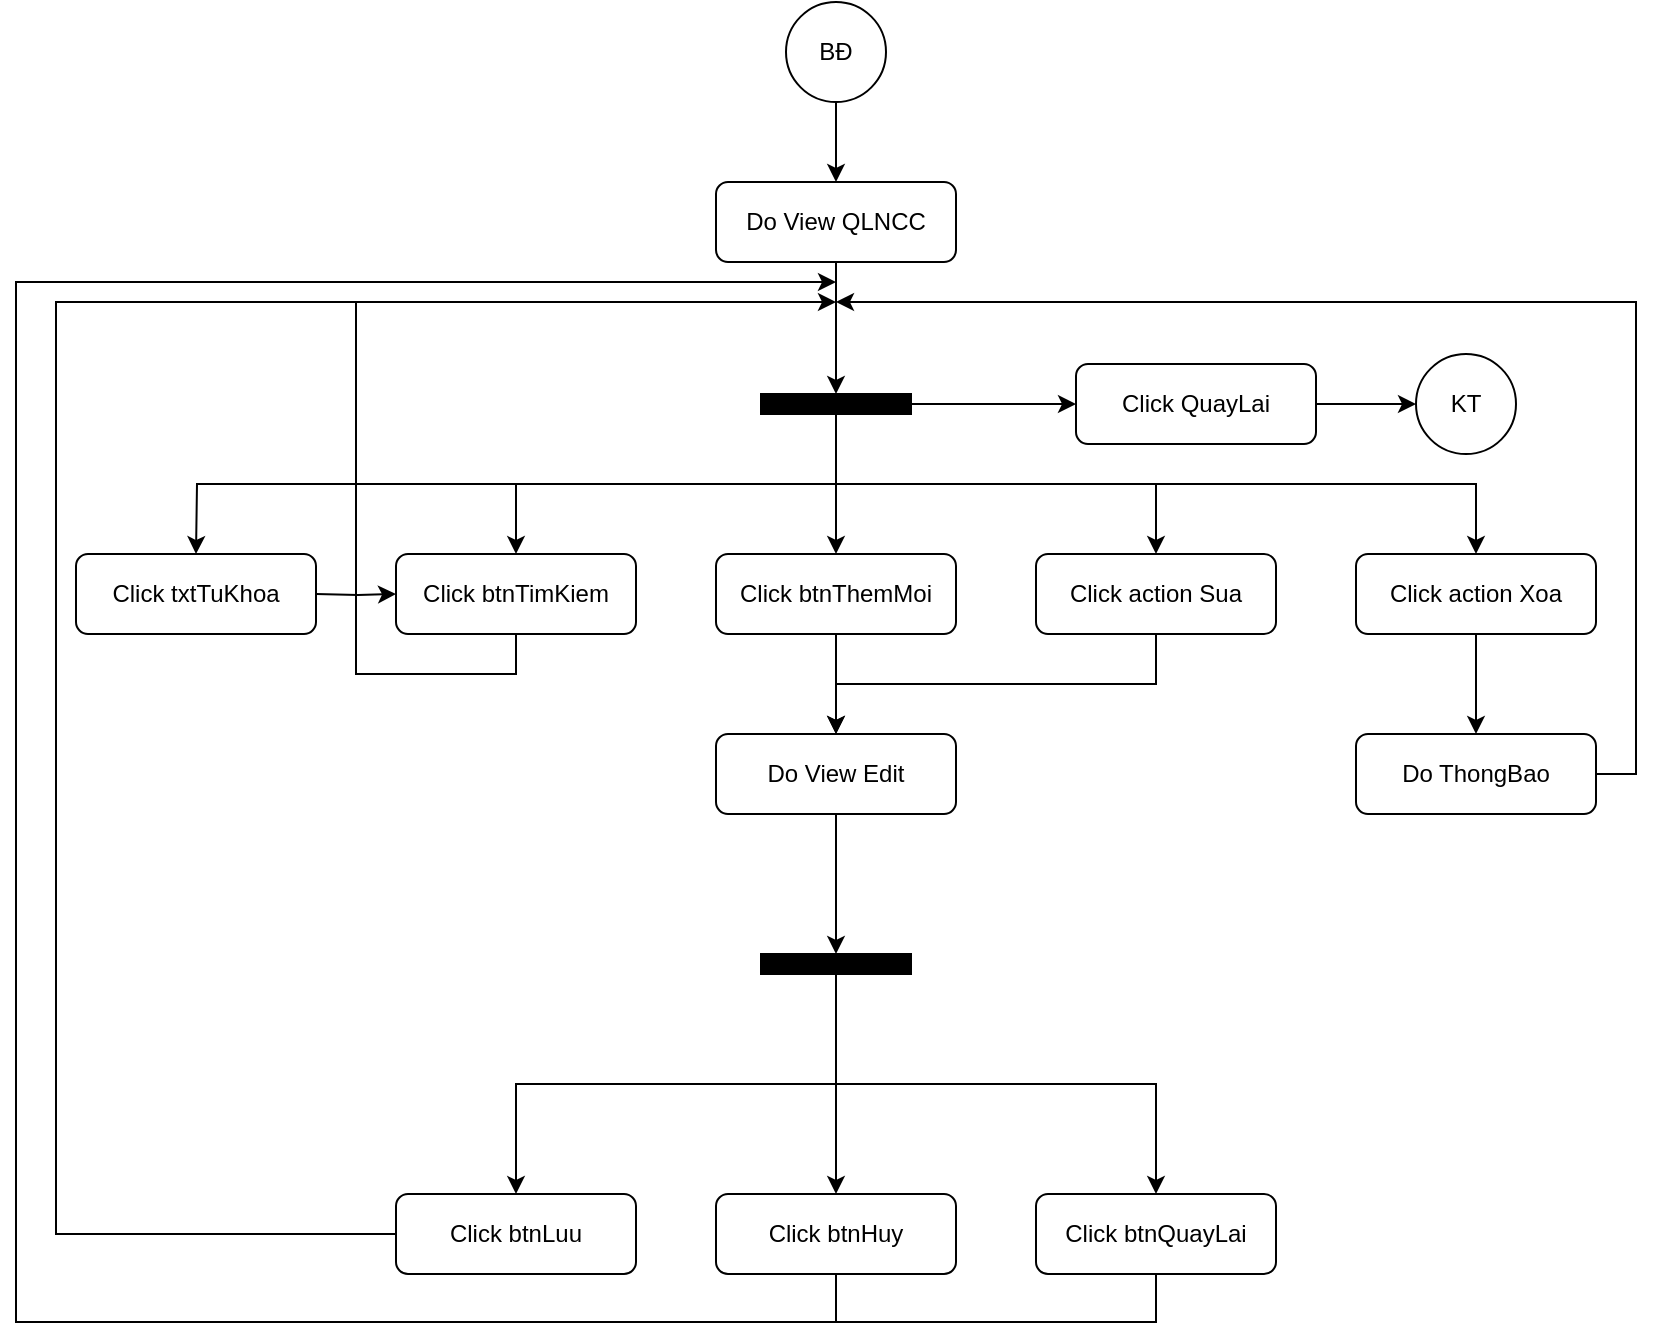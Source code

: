 <mxfile version="13.1.3" type="device"><diagram id="BWy5wF06VE86GlMX8iks" name="Page-1"><mxGraphModel dx="1038" dy="545" grid="1" gridSize="10" guides="1" tooltips="1" connect="1" arrows="1" fold="1" page="1" pageScale="1" pageWidth="827" pageHeight="1169" math="0" shadow="0"><root><mxCell id="0"/><mxCell id="1" parent="0"/><mxCell id="XuZdSwEc6sUMQ1WxYWwh-4" style="edgeStyle=orthogonalEdgeStyle;rounded=0;orthogonalLoop=1;jettySize=auto;html=1;exitX=0.5;exitY=1;exitDx=0;exitDy=0;entryX=0.5;entryY=0;entryDx=0;entryDy=0;" parent="1" source="XuZdSwEc6sUMQ1WxYWwh-1" target="XuZdSwEc6sUMQ1WxYWwh-2" edge="1"><mxGeometry relative="1" as="geometry"/></mxCell><mxCell id="XuZdSwEc6sUMQ1WxYWwh-1" value="BĐ" style="ellipse;whiteSpace=wrap;html=1;aspect=fixed;" parent="1" vertex="1"><mxGeometry x="395" y="70" width="50" height="50" as="geometry"/></mxCell><mxCell id="XuZdSwEc6sUMQ1WxYWwh-5" style="edgeStyle=orthogonalEdgeStyle;rounded=0;orthogonalLoop=1;jettySize=auto;html=1;exitX=0.5;exitY=1;exitDx=0;exitDy=0;entryX=0.5;entryY=0;entryDx=0;entryDy=0;" parent="1" source="XuZdSwEc6sUMQ1WxYWwh-2" target="XuZdSwEc6sUMQ1WxYWwh-3" edge="1"><mxGeometry relative="1" as="geometry"/></mxCell><mxCell id="XuZdSwEc6sUMQ1WxYWwh-2" value="Do View QLNCC" style="rounded=1;whiteSpace=wrap;html=1;" parent="1" vertex="1"><mxGeometry x="360" y="160" width="120" height="40" as="geometry"/></mxCell><mxCell id="XuZdSwEc6sUMQ1WxYWwh-11" style="edgeStyle=orthogonalEdgeStyle;rounded=0;orthogonalLoop=1;jettySize=auto;html=1;exitX=0.5;exitY=1;exitDx=0;exitDy=0;entryX=0.5;entryY=0;entryDx=0;entryDy=0;" parent="1" source="XuZdSwEc6sUMQ1WxYWwh-3" edge="1"><mxGeometry relative="1" as="geometry"><mxPoint x="100" y="346" as="targetPoint"/></mxGeometry></mxCell><mxCell id="XuZdSwEc6sUMQ1WxYWwh-12" style="edgeStyle=orthogonalEdgeStyle;rounded=0;orthogonalLoop=1;jettySize=auto;html=1;exitX=0.5;exitY=1;exitDx=0;exitDy=0;entryX=0.5;entryY=0;entryDx=0;entryDy=0;" parent="1" source="XuZdSwEc6sUMQ1WxYWwh-3" target="XuZdSwEc6sUMQ1WxYWwh-7" edge="1"><mxGeometry relative="1" as="geometry"/></mxCell><mxCell id="XuZdSwEc6sUMQ1WxYWwh-13" style="edgeStyle=orthogonalEdgeStyle;rounded=0;orthogonalLoop=1;jettySize=auto;html=1;exitX=0.5;exitY=1;exitDx=0;exitDy=0;entryX=0.5;entryY=0;entryDx=0;entryDy=0;" parent="1" source="XuZdSwEc6sUMQ1WxYWwh-3" target="XuZdSwEc6sUMQ1WxYWwh-8" edge="1"><mxGeometry relative="1" as="geometry"/></mxCell><mxCell id="XuZdSwEc6sUMQ1WxYWwh-14" style="edgeStyle=orthogonalEdgeStyle;rounded=0;orthogonalLoop=1;jettySize=auto;html=1;exitX=0.5;exitY=1;exitDx=0;exitDy=0;entryX=0.5;entryY=0;entryDx=0;entryDy=0;" parent="1" source="XuZdSwEc6sUMQ1WxYWwh-3" target="XuZdSwEc6sUMQ1WxYWwh-9" edge="1"><mxGeometry relative="1" as="geometry"/></mxCell><mxCell id="XuZdSwEc6sUMQ1WxYWwh-15" style="edgeStyle=orthogonalEdgeStyle;rounded=0;orthogonalLoop=1;jettySize=auto;html=1;exitX=0.5;exitY=1;exitDx=0;exitDy=0;entryX=0.5;entryY=0;entryDx=0;entryDy=0;" parent="1" source="XuZdSwEc6sUMQ1WxYWwh-3" target="XuZdSwEc6sUMQ1WxYWwh-10" edge="1"><mxGeometry relative="1" as="geometry"/></mxCell><mxCell id="UuQnw4zc6sxgWy0hn6ar-2" style="edgeStyle=orthogonalEdgeStyle;rounded=0;orthogonalLoop=1;jettySize=auto;html=1;exitX=1;exitY=0.5;exitDx=0;exitDy=0;" edge="1" parent="1" source="XuZdSwEc6sUMQ1WxYWwh-3" target="UuQnw4zc6sxgWy0hn6ar-1"><mxGeometry relative="1" as="geometry"/></mxCell><mxCell id="XuZdSwEc6sUMQ1WxYWwh-3" value="" style="rounded=0;whiteSpace=wrap;html=1;fillColor=#000000;" parent="1" vertex="1"><mxGeometry x="382.5" y="266" width="75" height="10" as="geometry"/></mxCell><mxCell id="XuZdSwEc6sUMQ1WxYWwh-31" style="edgeStyle=orthogonalEdgeStyle;rounded=0;orthogonalLoop=1;jettySize=auto;html=1;exitX=1;exitY=0.5;exitDx=0;exitDy=0;entryX=0;entryY=0.5;entryDx=0;entryDy=0;" parent="1" target="XuZdSwEc6sUMQ1WxYWwh-7" edge="1"><mxGeometry relative="1" as="geometry"><mxPoint x="160" y="366" as="sourcePoint"/></mxGeometry></mxCell><mxCell id="XuZdSwEc6sUMQ1WxYWwh-6" value="Click txtTuKhoa" style="rounded=1;whiteSpace=wrap;html=1;" parent="1" vertex="1"><mxGeometry x="40" y="346" width="120" height="40" as="geometry"/></mxCell><mxCell id="XuZdSwEc6sUMQ1WxYWwh-40" style="edgeStyle=orthogonalEdgeStyle;rounded=0;orthogonalLoop=1;jettySize=auto;html=1;exitX=0.5;exitY=1;exitDx=0;exitDy=0;endArrow=none;endFill=0;" parent="1" source="XuZdSwEc6sUMQ1WxYWwh-7" edge="1"><mxGeometry relative="1" as="geometry"><mxPoint x="180" y="220" as="targetPoint"/></mxGeometry></mxCell><mxCell id="XuZdSwEc6sUMQ1WxYWwh-7" value="Click btnTimKiem" style="rounded=1;whiteSpace=wrap;html=1;" parent="1" vertex="1"><mxGeometry x="200" y="346" width="120" height="40" as="geometry"/></mxCell><mxCell id="XuZdSwEc6sUMQ1WxYWwh-18" style="edgeStyle=orthogonalEdgeStyle;rounded=0;orthogonalLoop=1;jettySize=auto;html=1;exitX=0.5;exitY=1;exitDx=0;exitDy=0;" parent="1" source="XuZdSwEc6sUMQ1WxYWwh-8" target="XuZdSwEc6sUMQ1WxYWwh-17" edge="1"><mxGeometry relative="1" as="geometry"/></mxCell><mxCell id="XuZdSwEc6sUMQ1WxYWwh-8" value="Click btnThemMoi" style="rounded=1;whiteSpace=wrap;html=1;" parent="1" vertex="1"><mxGeometry x="360" y="346" width="120" height="40" as="geometry"/></mxCell><mxCell id="XuZdSwEc6sUMQ1WxYWwh-19" style="edgeStyle=orthogonalEdgeStyle;rounded=0;orthogonalLoop=1;jettySize=auto;html=1;exitX=0.5;exitY=1;exitDx=0;exitDy=0;entryX=0.5;entryY=0;entryDx=0;entryDy=0;" parent="1" source="XuZdSwEc6sUMQ1WxYWwh-9" target="XuZdSwEc6sUMQ1WxYWwh-17" edge="1"><mxGeometry relative="1" as="geometry"/></mxCell><mxCell id="XuZdSwEc6sUMQ1WxYWwh-9" value="Click action Sua" style="rounded=1;whiteSpace=wrap;html=1;" parent="1" vertex="1"><mxGeometry x="520" y="346" width="120" height="40" as="geometry"/></mxCell><mxCell id="XuZdSwEc6sUMQ1WxYWwh-21" style="edgeStyle=orthogonalEdgeStyle;rounded=0;orthogonalLoop=1;jettySize=auto;html=1;exitX=0.5;exitY=1;exitDx=0;exitDy=0;" parent="1" source="XuZdSwEc6sUMQ1WxYWwh-10" target="XuZdSwEc6sUMQ1WxYWwh-20" edge="1"><mxGeometry relative="1" as="geometry"/></mxCell><mxCell id="XuZdSwEc6sUMQ1WxYWwh-10" value="Click action Xoa" style="rounded=1;whiteSpace=wrap;html=1;" parent="1" vertex="1"><mxGeometry x="680" y="346" width="120" height="40" as="geometry"/></mxCell><mxCell id="XuZdSwEc6sUMQ1WxYWwh-28" style="edgeStyle=orthogonalEdgeStyle;rounded=0;orthogonalLoop=1;jettySize=auto;html=1;exitX=0.5;exitY=1;exitDx=0;exitDy=0;entryX=0.5;entryY=0;entryDx=0;entryDy=0;" parent="1" source="XuZdSwEc6sUMQ1WxYWwh-16" target="XuZdSwEc6sUMQ1WxYWwh-24" edge="1"><mxGeometry relative="1" as="geometry"/></mxCell><mxCell id="XuZdSwEc6sUMQ1WxYWwh-29" style="edgeStyle=orthogonalEdgeStyle;rounded=0;orthogonalLoop=1;jettySize=auto;html=1;exitX=0.5;exitY=1;exitDx=0;exitDy=0;" parent="1" source="XuZdSwEc6sUMQ1WxYWwh-16" target="XuZdSwEc6sUMQ1WxYWwh-25" edge="1"><mxGeometry relative="1" as="geometry"/></mxCell><mxCell id="XuZdSwEc6sUMQ1WxYWwh-30" style="edgeStyle=orthogonalEdgeStyle;rounded=0;orthogonalLoop=1;jettySize=auto;html=1;exitX=0.5;exitY=1;exitDx=0;exitDy=0;entryX=0.5;entryY=0;entryDx=0;entryDy=0;" parent="1" source="XuZdSwEc6sUMQ1WxYWwh-16" target="XuZdSwEc6sUMQ1WxYWwh-26" edge="1"><mxGeometry relative="1" as="geometry"/></mxCell><mxCell id="XuZdSwEc6sUMQ1WxYWwh-16" value="" style="rounded=0;whiteSpace=wrap;html=1;fillColor=#000000;" parent="1" vertex="1"><mxGeometry x="382.5" y="546" width="75" height="10" as="geometry"/></mxCell><mxCell id="XuZdSwEc6sUMQ1WxYWwh-22" style="edgeStyle=orthogonalEdgeStyle;rounded=0;orthogonalLoop=1;jettySize=auto;html=1;exitX=0.5;exitY=1;exitDx=0;exitDy=0;entryX=0.5;entryY=0;entryDx=0;entryDy=0;" parent="1" source="XuZdSwEc6sUMQ1WxYWwh-17" target="XuZdSwEc6sUMQ1WxYWwh-16" edge="1"><mxGeometry relative="1" as="geometry"/></mxCell><mxCell id="XuZdSwEc6sUMQ1WxYWwh-17" value="Do View Edit" style="rounded=1;whiteSpace=wrap;html=1;" parent="1" vertex="1"><mxGeometry x="360" y="436" width="120" height="40" as="geometry"/></mxCell><mxCell id="XuZdSwEc6sUMQ1WxYWwh-36" style="edgeStyle=orthogonalEdgeStyle;rounded=0;orthogonalLoop=1;jettySize=auto;html=1;exitX=1;exitY=0.5;exitDx=0;exitDy=0;" parent="1" source="XuZdSwEc6sUMQ1WxYWwh-20" edge="1"><mxGeometry relative="1" as="geometry"><mxPoint x="420" y="220" as="targetPoint"/><Array as="points"><mxPoint x="820" y="456"/><mxPoint x="820" y="220"/></Array></mxGeometry></mxCell><mxCell id="XuZdSwEc6sUMQ1WxYWwh-20" value="Do ThongBao" style="rounded=1;whiteSpace=wrap;html=1;" parent="1" vertex="1"><mxGeometry x="680" y="436" width="120" height="40" as="geometry"/></mxCell><mxCell id="XuZdSwEc6sUMQ1WxYWwh-37" style="edgeStyle=orthogonalEdgeStyle;rounded=0;orthogonalLoop=1;jettySize=auto;html=1;exitX=0;exitY=0.5;exitDx=0;exitDy=0;" parent="1" source="XuZdSwEc6sUMQ1WxYWwh-24" edge="1"><mxGeometry relative="1" as="geometry"><mxPoint x="420" y="220" as="targetPoint"/><Array as="points"><mxPoint x="30" y="686"/><mxPoint x="30" y="220"/></Array></mxGeometry></mxCell><mxCell id="XuZdSwEc6sUMQ1WxYWwh-24" value="Click btnLuu" style="rounded=1;whiteSpace=wrap;html=1;" parent="1" vertex="1"><mxGeometry x="200" y="666" width="120" height="40" as="geometry"/></mxCell><mxCell id="XuZdSwEc6sUMQ1WxYWwh-38" style="edgeStyle=orthogonalEdgeStyle;rounded=0;orthogonalLoop=1;jettySize=auto;html=1;exitX=0.5;exitY=1;exitDx=0;exitDy=0;" parent="1" source="XuZdSwEc6sUMQ1WxYWwh-25" edge="1"><mxGeometry relative="1" as="geometry"><mxPoint x="420" y="210" as="targetPoint"/><Array as="points"><mxPoint x="420" y="730"/><mxPoint x="10" y="730"/><mxPoint x="10" y="210"/></Array></mxGeometry></mxCell><mxCell id="XuZdSwEc6sUMQ1WxYWwh-25" value="Click btnHuy" style="rounded=1;whiteSpace=wrap;html=1;" parent="1" vertex="1"><mxGeometry x="360" y="666" width="120" height="40" as="geometry"/></mxCell><mxCell id="XuZdSwEc6sUMQ1WxYWwh-39" style="edgeStyle=orthogonalEdgeStyle;rounded=0;orthogonalLoop=1;jettySize=auto;html=1;exitX=0.5;exitY=1;exitDx=0;exitDy=0;endArrow=none;endFill=0;" parent="1" source="XuZdSwEc6sUMQ1WxYWwh-26" edge="1"><mxGeometry relative="1" as="geometry"><mxPoint x="10" y="540" as="targetPoint"/><Array as="points"><mxPoint x="580" y="730"/><mxPoint x="10" y="730"/></Array></mxGeometry></mxCell><mxCell id="XuZdSwEc6sUMQ1WxYWwh-26" value="Click btnQuayLai" style="rounded=1;whiteSpace=wrap;html=1;" parent="1" vertex="1"><mxGeometry x="520" y="666" width="120" height="40" as="geometry"/></mxCell><mxCell id="UuQnw4zc6sxgWy0hn6ar-4" style="edgeStyle=orthogonalEdgeStyle;rounded=0;orthogonalLoop=1;jettySize=auto;html=1;exitX=1;exitY=0.5;exitDx=0;exitDy=0;entryX=0;entryY=0.5;entryDx=0;entryDy=0;" edge="1" parent="1" source="UuQnw4zc6sxgWy0hn6ar-1" target="UuQnw4zc6sxgWy0hn6ar-3"><mxGeometry relative="1" as="geometry"/></mxCell><mxCell id="UuQnw4zc6sxgWy0hn6ar-1" value="Click QuayLai" style="rounded=1;whiteSpace=wrap;html=1;" vertex="1" parent="1"><mxGeometry x="540" y="251" width="120" height="40" as="geometry"/></mxCell><mxCell id="UuQnw4zc6sxgWy0hn6ar-3" value="KT" style="ellipse;whiteSpace=wrap;html=1;aspect=fixed;" vertex="1" parent="1"><mxGeometry x="710" y="246" width="50" height="50" as="geometry"/></mxCell></root></mxGraphModel></diagram></mxfile>